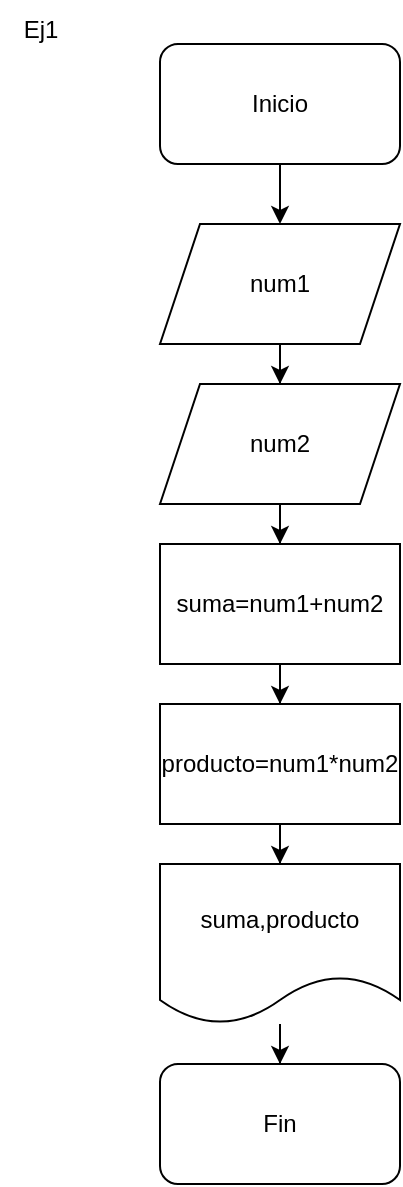 <mxfile version="21.6.8" type="github">
  <diagram name="Página-1" id="8k6c5dcPzxzUIK8Mi48m">
    <mxGraphModel dx="794" dy="464" grid="1" gridSize="10" guides="1" tooltips="1" connect="1" arrows="1" fold="1" page="1" pageScale="1" pageWidth="827" pageHeight="1169" math="0" shadow="0">
      <root>
        <mxCell id="0" />
        <mxCell id="1" parent="0" />
        <mxCell id="4WNAfiZ9To94CHlVaG5W-15" value="" style="edgeStyle=orthogonalEdgeStyle;rounded=0;orthogonalLoop=1;jettySize=auto;html=1;" edge="1" parent="1" source="4WNAfiZ9To94CHlVaG5W-1" target="4WNAfiZ9To94CHlVaG5W-6">
          <mxGeometry relative="1" as="geometry" />
        </mxCell>
        <mxCell id="4WNAfiZ9To94CHlVaG5W-1" value="Inicio" style="rounded=1;whiteSpace=wrap;html=1;" vertex="1" parent="1">
          <mxGeometry x="330" y="40" width="120" height="60" as="geometry" />
        </mxCell>
        <mxCell id="4WNAfiZ9To94CHlVaG5W-2" value="Fin" style="rounded=1;whiteSpace=wrap;html=1;" vertex="1" parent="1">
          <mxGeometry x="330" y="550" width="120" height="60" as="geometry" />
        </mxCell>
        <mxCell id="4WNAfiZ9To94CHlVaG5W-12" value="" style="edgeStyle=orthogonalEdgeStyle;rounded=0;orthogonalLoop=1;jettySize=auto;html=1;" edge="1" parent="1" source="4WNAfiZ9To94CHlVaG5W-5" target="4WNAfiZ9To94CHlVaG5W-7">
          <mxGeometry relative="1" as="geometry" />
        </mxCell>
        <mxCell id="4WNAfiZ9To94CHlVaG5W-5" value="num2" style="shape=parallelogram;perimeter=parallelogramPerimeter;whiteSpace=wrap;html=1;fixedSize=1;" vertex="1" parent="1">
          <mxGeometry x="330" y="210" width="120" height="60" as="geometry" />
        </mxCell>
        <mxCell id="4WNAfiZ9To94CHlVaG5W-14" value="" style="edgeStyle=orthogonalEdgeStyle;rounded=0;orthogonalLoop=1;jettySize=auto;html=1;" edge="1" parent="1" source="4WNAfiZ9To94CHlVaG5W-6" target="4WNAfiZ9To94CHlVaG5W-5">
          <mxGeometry relative="1" as="geometry" />
        </mxCell>
        <mxCell id="4WNAfiZ9To94CHlVaG5W-6" value="num1" style="shape=parallelogram;perimeter=parallelogramPerimeter;whiteSpace=wrap;html=1;fixedSize=1;" vertex="1" parent="1">
          <mxGeometry x="330" y="130" width="120" height="60" as="geometry" />
        </mxCell>
        <mxCell id="4WNAfiZ9To94CHlVaG5W-11" value="" style="edgeStyle=orthogonalEdgeStyle;rounded=0;orthogonalLoop=1;jettySize=auto;html=1;" edge="1" parent="1" source="4WNAfiZ9To94CHlVaG5W-7" target="4WNAfiZ9To94CHlVaG5W-9">
          <mxGeometry relative="1" as="geometry" />
        </mxCell>
        <mxCell id="4WNAfiZ9To94CHlVaG5W-7" value="suma=num1+num2" style="rounded=0;whiteSpace=wrap;html=1;" vertex="1" parent="1">
          <mxGeometry x="330" y="290" width="120" height="60" as="geometry" />
        </mxCell>
        <mxCell id="4WNAfiZ9To94CHlVaG5W-17" value="" style="edgeStyle=orthogonalEdgeStyle;rounded=0;orthogonalLoop=1;jettySize=auto;html=1;" edge="1" parent="1" source="4WNAfiZ9To94CHlVaG5W-9" target="4WNAfiZ9To94CHlVaG5W-16">
          <mxGeometry relative="1" as="geometry" />
        </mxCell>
        <mxCell id="4WNAfiZ9To94CHlVaG5W-9" value="producto=num1*num2" style="rounded=0;whiteSpace=wrap;html=1;" vertex="1" parent="1">
          <mxGeometry x="330" y="370" width="120" height="60" as="geometry" />
        </mxCell>
        <mxCell id="4WNAfiZ9To94CHlVaG5W-18" value="" style="edgeStyle=orthogonalEdgeStyle;rounded=0;orthogonalLoop=1;jettySize=auto;html=1;" edge="1" parent="1" source="4WNAfiZ9To94CHlVaG5W-16" target="4WNAfiZ9To94CHlVaG5W-2">
          <mxGeometry relative="1" as="geometry" />
        </mxCell>
        <mxCell id="4WNAfiZ9To94CHlVaG5W-16" value="suma,producto" style="shape=document;whiteSpace=wrap;html=1;boundedLbl=1;" vertex="1" parent="1">
          <mxGeometry x="330" y="450" width="120" height="80" as="geometry" />
        </mxCell>
        <mxCell id="4WNAfiZ9To94CHlVaG5W-30" value="Ej1" style="text;html=1;align=center;verticalAlign=middle;resizable=0;points=[];autosize=1;strokeColor=none;fillColor=none;" vertex="1" parent="1">
          <mxGeometry x="250" y="18" width="40" height="30" as="geometry" />
        </mxCell>
      </root>
    </mxGraphModel>
  </diagram>
</mxfile>
